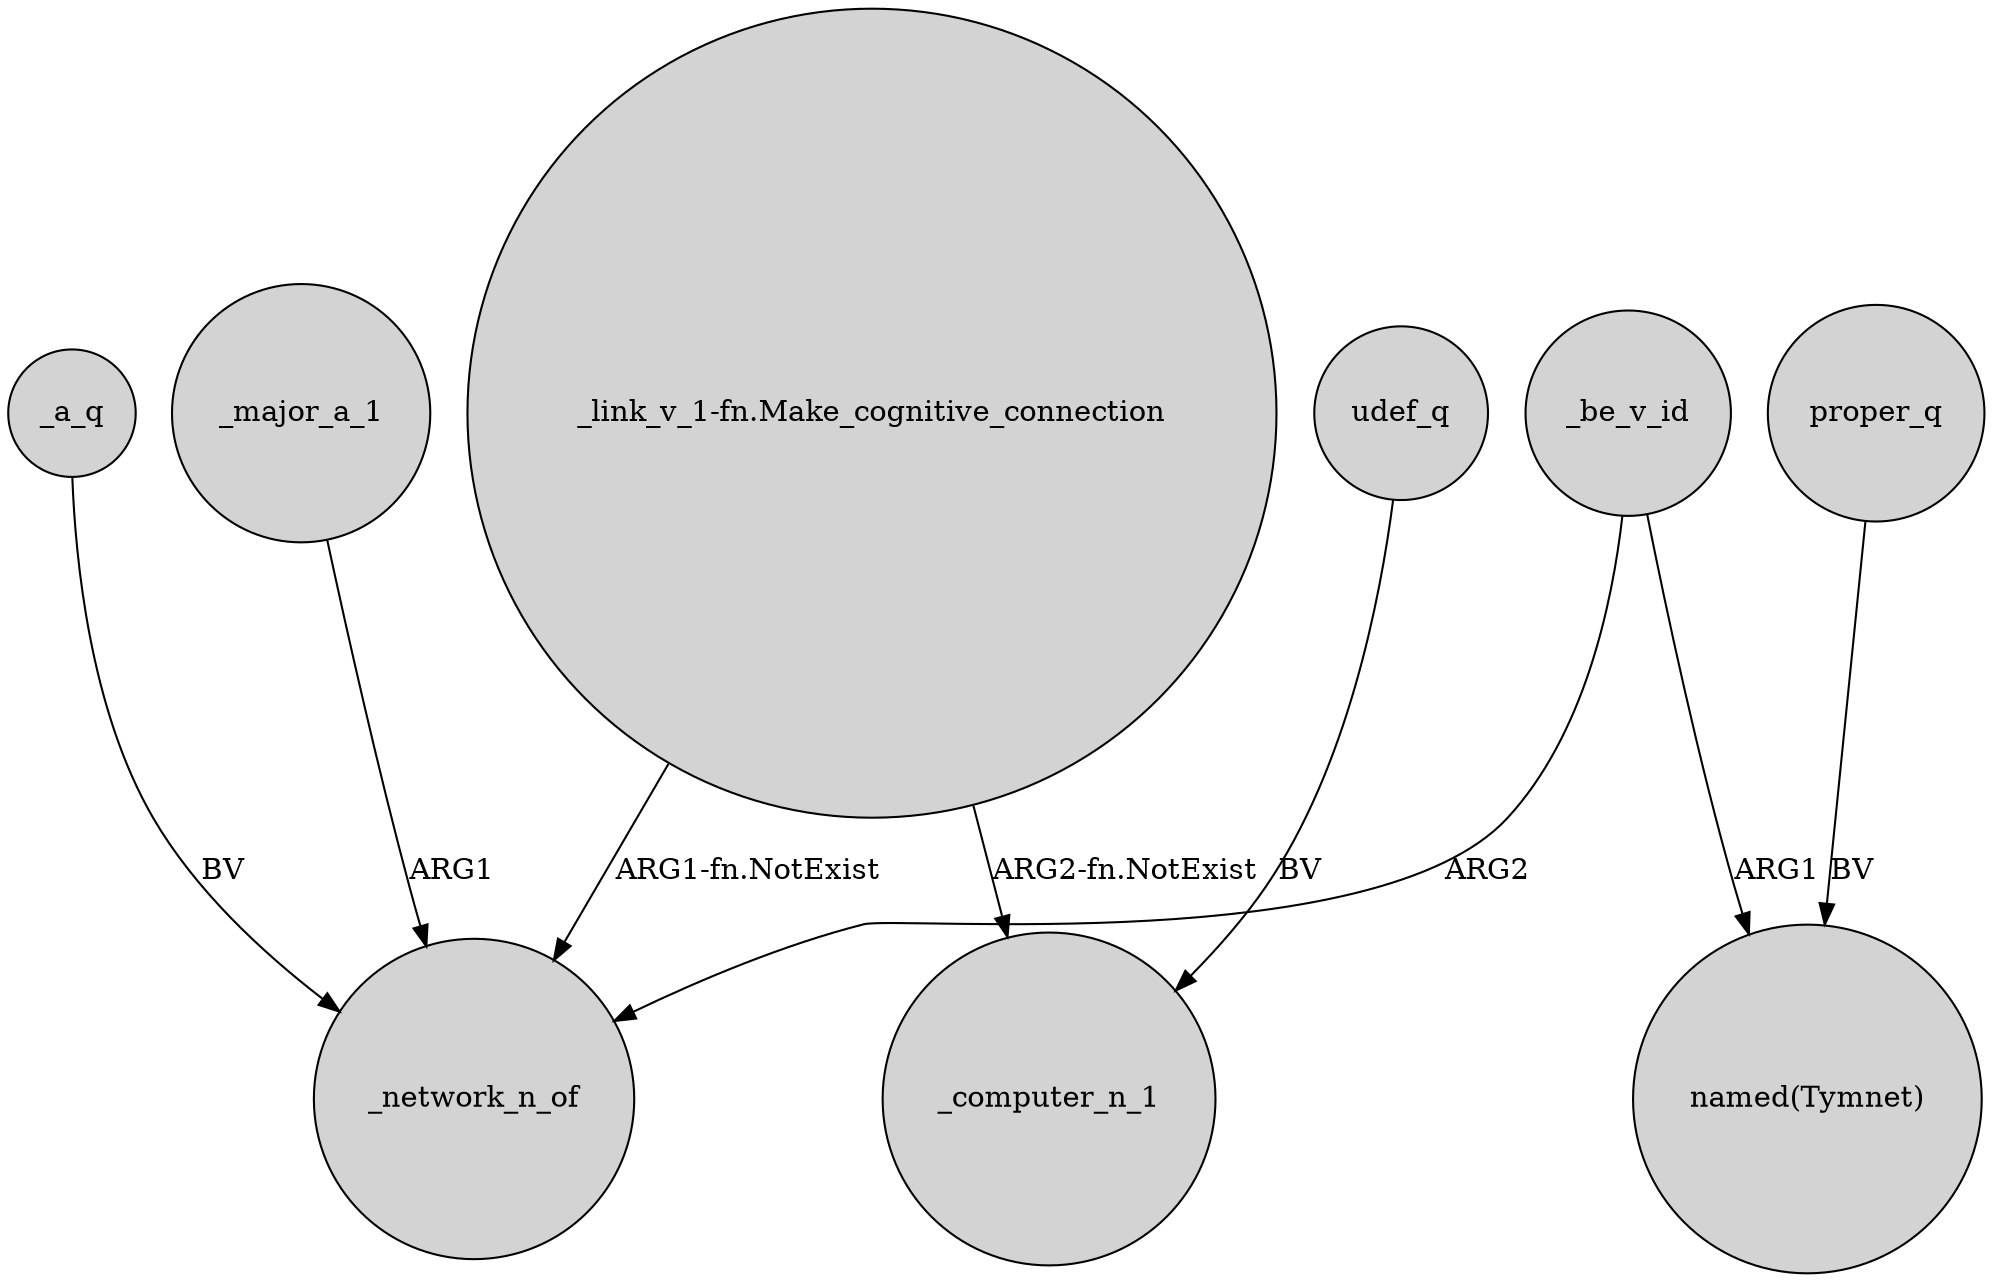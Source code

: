 digraph {
	node [shape=circle style=filled]
	_major_a_1 -> _network_n_of [label=ARG1]
	"_link_v_1-fn.Make_cognitive_connection" -> _computer_n_1 [label="ARG2-fn.NotExist"]
	_be_v_id -> "named(Tymnet)" [label=ARG1]
	"_link_v_1-fn.Make_cognitive_connection" -> _network_n_of [label="ARG1-fn.NotExist"]
	_be_v_id -> _network_n_of [label=ARG2]
	udef_q -> _computer_n_1 [label=BV]
	_a_q -> _network_n_of [label=BV]
	proper_q -> "named(Tymnet)" [label=BV]
}
